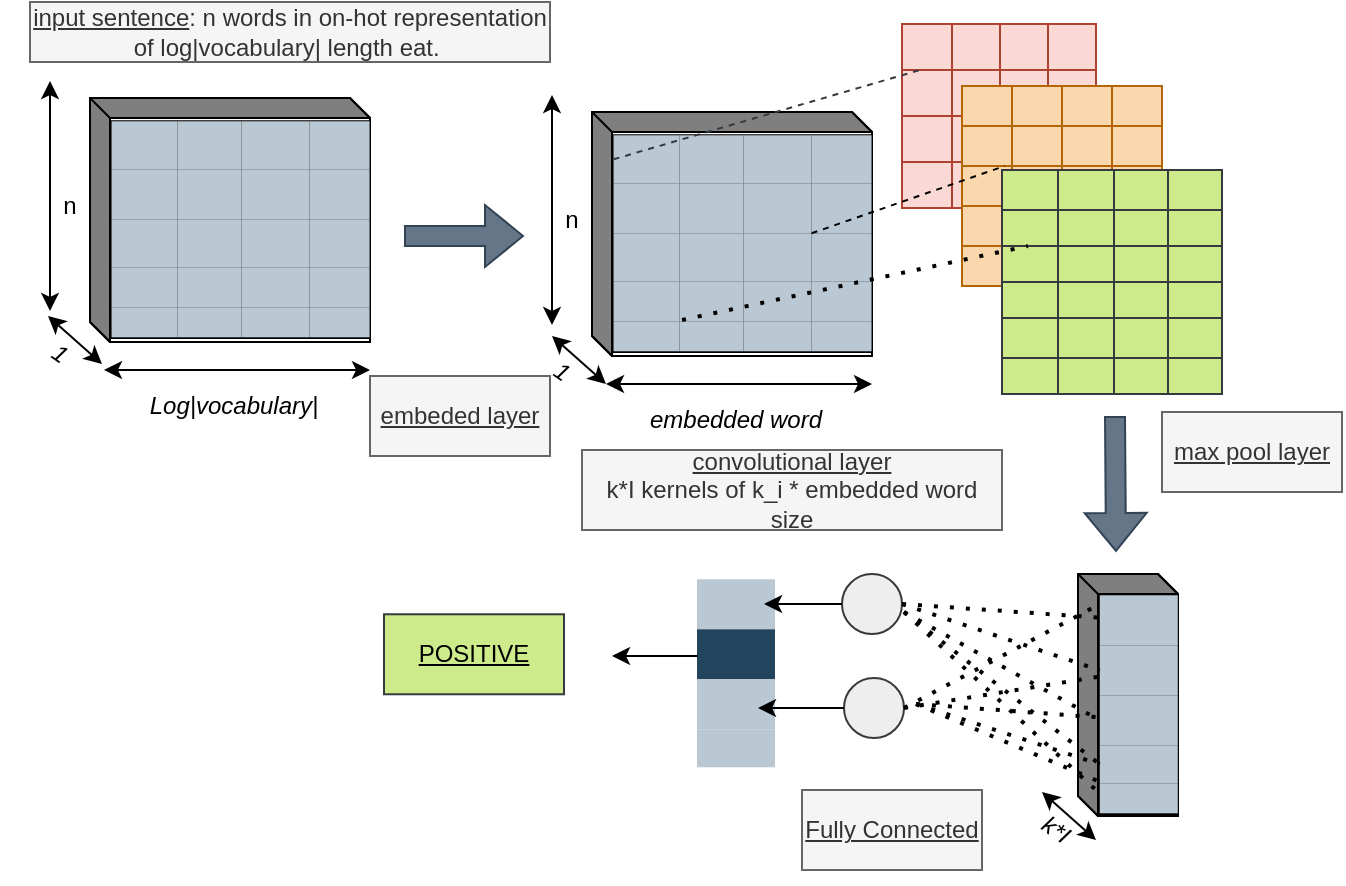 <mxfile version="17.1.2" type="github">
  <diagram id="JedPeZ5FA-PtTT8BIDki" name="Page-1">
    <mxGraphModel dx="1695" dy="424" grid="1" gridSize="10" guides="1" tooltips="1" connect="1" arrows="1" fold="1" page="1" pageScale="1" pageWidth="827" pageHeight="1169" math="0" shadow="0">
      <root>
        <mxCell id="0" />
        <mxCell id="1" parent="0" />
        <mxCell id="byTDUlYWF41H_7iWZY1v-41" value="" style="html=1;dashed=0;whitespace=wrap;shape=mxgraph.dfd.externalEntity" parent="1" vertex="1">
          <mxGeometry x="13" y="73" width="140" height="122" as="geometry" />
        </mxCell>
        <mxCell id="byTDUlYWF41H_7iWZY1v-42" value="Id" style="autosize=1;part=1;resizable=0;strokeColor=inherit;fillColor=inherit;gradientColor=inherit;" parent="byTDUlYWF41H_7iWZY1v-41" vertex="1">
          <mxGeometry width="20" height="20" relative="1" as="geometry">
            <mxPoint x="15" y="15" as="offset" />
          </mxGeometry>
        </mxCell>
        <mxCell id="byTDUlYWF41H_7iWZY1v-1" value="" style="shape=table;html=1;whiteSpace=wrap;startSize=0;container=1;collapsible=0;childLayout=tableLayout;" parent="byTDUlYWF41H_7iWZY1v-41" vertex="1">
          <mxGeometry x="10.78" y="11.64" width="129.22" height="108.36" as="geometry" />
        </mxCell>
        <mxCell id="byTDUlYWF41H_7iWZY1v-2" value="" style="shape=tableRow;horizontal=0;startSize=0;swimlaneHead=0;swimlaneBody=0;top=0;left=0;bottom=0;right=0;collapsible=0;dropTarget=0;fillColor=none;points=[[0,0.5],[1,0.5]];portConstraint=eastwest;" parent="byTDUlYWF41H_7iWZY1v-1" vertex="1">
          <mxGeometry width="129.22" height="24" as="geometry" />
        </mxCell>
        <mxCell id="byTDUlYWF41H_7iWZY1v-14" style="shape=partialRectangle;html=1;whiteSpace=wrap;connectable=0;fillColor=#bac8d3;top=0;left=0;bottom=0;right=0;overflow=hidden;strokeColor=#23445d;" parent="byTDUlYWF41H_7iWZY1v-2" vertex="1">
          <mxGeometry width="33" height="24" as="geometry">
            <mxRectangle width="33" height="24" as="alternateBounds" />
          </mxGeometry>
        </mxCell>
        <mxCell id="byTDUlYWF41H_7iWZY1v-3" value="" style="shape=partialRectangle;html=1;whiteSpace=wrap;connectable=0;fillColor=#bac8d3;top=0;left=0;bottom=0;right=0;overflow=hidden;strokeColor=#23445d;" parent="byTDUlYWF41H_7iWZY1v-2" vertex="1">
          <mxGeometry x="33" width="32" height="24" as="geometry">
            <mxRectangle width="32" height="24" as="alternateBounds" />
          </mxGeometry>
        </mxCell>
        <mxCell id="byTDUlYWF41H_7iWZY1v-4" value="" style="shape=partialRectangle;html=1;whiteSpace=wrap;connectable=0;fillColor=#bac8d3;top=0;left=0;bottom=0;right=0;overflow=hidden;strokeColor=#23445d;" parent="byTDUlYWF41H_7iWZY1v-2" vertex="1">
          <mxGeometry x="65" width="34" height="24" as="geometry">
            <mxRectangle width="34" height="24" as="alternateBounds" />
          </mxGeometry>
        </mxCell>
        <mxCell id="byTDUlYWF41H_7iWZY1v-5" value="" style="shape=partialRectangle;html=1;whiteSpace=wrap;connectable=0;fillColor=#bac8d3;top=0;left=0;bottom=0;right=0;overflow=hidden;strokeColor=#23445d;" parent="byTDUlYWF41H_7iWZY1v-2" vertex="1">
          <mxGeometry x="99" width="30" height="24" as="geometry">
            <mxRectangle width="30" height="24" as="alternateBounds" />
          </mxGeometry>
        </mxCell>
        <mxCell id="byTDUlYWF41H_7iWZY1v-6" value="" style="shape=tableRow;horizontal=0;startSize=0;swimlaneHead=0;swimlaneBody=0;top=0;left=0;bottom=0;right=0;collapsible=0;dropTarget=0;fillColor=none;points=[[0,0.5],[1,0.5]];portConstraint=eastwest;" parent="byTDUlYWF41H_7iWZY1v-1" vertex="1">
          <mxGeometry y="24" width="129.22" height="25" as="geometry" />
        </mxCell>
        <mxCell id="byTDUlYWF41H_7iWZY1v-15" style="shape=partialRectangle;html=1;whiteSpace=wrap;connectable=0;fillColor=#bac8d3;top=0;left=0;bottom=0;right=0;overflow=hidden;strokeColor=#23445d;" parent="byTDUlYWF41H_7iWZY1v-6" vertex="1">
          <mxGeometry width="33" height="25" as="geometry">
            <mxRectangle width="33" height="25" as="alternateBounds" />
          </mxGeometry>
        </mxCell>
        <mxCell id="byTDUlYWF41H_7iWZY1v-7" value="" style="shape=partialRectangle;html=1;whiteSpace=wrap;connectable=0;fillColor=#bac8d3;top=0;left=0;bottom=0;right=0;overflow=hidden;strokeColor=#23445d;" parent="byTDUlYWF41H_7iWZY1v-6" vertex="1">
          <mxGeometry x="33" width="32" height="25" as="geometry">
            <mxRectangle width="32" height="25" as="alternateBounds" />
          </mxGeometry>
        </mxCell>
        <mxCell id="byTDUlYWF41H_7iWZY1v-8" value="" style="shape=partialRectangle;html=1;whiteSpace=wrap;connectable=0;fillColor=#bac8d3;top=0;left=0;bottom=0;right=0;overflow=hidden;strokeColor=#23445d;" parent="byTDUlYWF41H_7iWZY1v-6" vertex="1">
          <mxGeometry x="65" width="34" height="25" as="geometry">
            <mxRectangle width="34" height="25" as="alternateBounds" />
          </mxGeometry>
        </mxCell>
        <mxCell id="byTDUlYWF41H_7iWZY1v-9" value="" style="shape=partialRectangle;html=1;whiteSpace=wrap;connectable=0;fillColor=#bac8d3;top=0;left=0;bottom=0;right=0;overflow=hidden;strokeColor=#23445d;" parent="byTDUlYWF41H_7iWZY1v-6" vertex="1">
          <mxGeometry x="99" width="30" height="25" as="geometry">
            <mxRectangle width="30" height="25" as="alternateBounds" />
          </mxGeometry>
        </mxCell>
        <mxCell id="byTDUlYWF41H_7iWZY1v-10" value="" style="shape=tableRow;horizontal=0;startSize=0;swimlaneHead=0;swimlaneBody=0;top=0;left=0;bottom=0;right=0;collapsible=0;dropTarget=0;fillColor=none;points=[[0,0.5],[1,0.5]];portConstraint=eastwest;" parent="byTDUlYWF41H_7iWZY1v-1" vertex="1">
          <mxGeometry y="49" width="129.22" height="24" as="geometry" />
        </mxCell>
        <mxCell id="byTDUlYWF41H_7iWZY1v-16" style="shape=partialRectangle;html=1;whiteSpace=wrap;connectable=0;fillColor=#bac8d3;top=0;left=0;bottom=0;right=0;overflow=hidden;strokeColor=#23445d;" parent="byTDUlYWF41H_7iWZY1v-10" vertex="1">
          <mxGeometry width="33" height="24" as="geometry">
            <mxRectangle width="33" height="24" as="alternateBounds" />
          </mxGeometry>
        </mxCell>
        <mxCell id="byTDUlYWF41H_7iWZY1v-11" value="" style="shape=partialRectangle;html=1;whiteSpace=wrap;connectable=0;fillColor=#bac8d3;top=0;left=0;bottom=0;right=0;overflow=hidden;strokeColor=#23445d;" parent="byTDUlYWF41H_7iWZY1v-10" vertex="1">
          <mxGeometry x="33" width="32" height="24" as="geometry">
            <mxRectangle width="32" height="24" as="alternateBounds" />
          </mxGeometry>
        </mxCell>
        <mxCell id="byTDUlYWF41H_7iWZY1v-12" value="" style="shape=partialRectangle;html=1;whiteSpace=wrap;connectable=0;fillColor=#bac8d3;top=0;left=0;bottom=0;right=0;overflow=hidden;strokeColor=#23445d;" parent="byTDUlYWF41H_7iWZY1v-10" vertex="1">
          <mxGeometry x="65" width="34" height="24" as="geometry">
            <mxRectangle width="34" height="24" as="alternateBounds" />
          </mxGeometry>
        </mxCell>
        <mxCell id="byTDUlYWF41H_7iWZY1v-13" value="" style="shape=partialRectangle;html=1;whiteSpace=wrap;connectable=0;fillColor=#bac8d3;top=0;left=0;bottom=0;right=0;overflow=hidden;pointerEvents=1;strokeColor=#23445d;" parent="byTDUlYWF41H_7iWZY1v-10" vertex="1">
          <mxGeometry x="99" width="30" height="24" as="geometry">
            <mxRectangle width="30" height="24" as="alternateBounds" />
          </mxGeometry>
        </mxCell>
        <mxCell id="byTDUlYWF41H_7iWZY1v-17" style="shape=tableRow;horizontal=0;startSize=0;swimlaneHead=0;swimlaneBody=0;top=0;left=0;bottom=0;right=0;collapsible=0;dropTarget=0;fillColor=none;points=[[0,0.5],[1,0.5]];portConstraint=eastwest;" parent="byTDUlYWF41H_7iWZY1v-1" vertex="1">
          <mxGeometry y="73" width="129.22" height="20" as="geometry" />
        </mxCell>
        <mxCell id="byTDUlYWF41H_7iWZY1v-18" style="shape=partialRectangle;html=1;whiteSpace=wrap;connectable=0;fillColor=#bac8d3;top=0;left=0;bottom=0;right=0;overflow=hidden;strokeColor=#23445d;" parent="byTDUlYWF41H_7iWZY1v-17" vertex="1">
          <mxGeometry width="33" height="20" as="geometry">
            <mxRectangle width="33" height="20" as="alternateBounds" />
          </mxGeometry>
        </mxCell>
        <mxCell id="byTDUlYWF41H_7iWZY1v-19" style="shape=partialRectangle;html=1;whiteSpace=wrap;connectable=0;fillColor=#bac8d3;top=0;left=0;bottom=0;right=0;overflow=hidden;strokeColor=#23445d;" parent="byTDUlYWF41H_7iWZY1v-17" vertex="1">
          <mxGeometry x="33" width="32" height="20" as="geometry">
            <mxRectangle width="32" height="20" as="alternateBounds" />
          </mxGeometry>
        </mxCell>
        <mxCell id="byTDUlYWF41H_7iWZY1v-20" style="shape=partialRectangle;html=1;whiteSpace=wrap;connectable=0;fillColor=#bac8d3;top=0;left=0;bottom=0;right=0;overflow=hidden;strokeColor=#23445d;" parent="byTDUlYWF41H_7iWZY1v-17" vertex="1">
          <mxGeometry x="65" width="34" height="20" as="geometry">
            <mxRectangle width="34" height="20" as="alternateBounds" />
          </mxGeometry>
        </mxCell>
        <mxCell id="byTDUlYWF41H_7iWZY1v-21" style="shape=partialRectangle;html=1;whiteSpace=wrap;connectable=0;fillColor=#bac8d3;top=0;left=0;bottom=0;right=0;overflow=hidden;pointerEvents=1;strokeColor=#23445d;" parent="byTDUlYWF41H_7iWZY1v-17" vertex="1">
          <mxGeometry x="99" width="30" height="20" as="geometry">
            <mxRectangle width="30" height="20" as="alternateBounds" />
          </mxGeometry>
        </mxCell>
        <mxCell id="byTDUlYWF41H_7iWZY1v-22" style="shape=tableRow;horizontal=0;startSize=0;swimlaneHead=0;swimlaneBody=0;top=0;left=0;bottom=0;right=0;collapsible=0;dropTarget=0;fillColor=none;points=[[0,0.5],[1,0.5]];portConstraint=eastwest;" parent="byTDUlYWF41H_7iWZY1v-1" vertex="1">
          <mxGeometry y="93" width="129.22" height="15" as="geometry" />
        </mxCell>
        <mxCell id="byTDUlYWF41H_7iWZY1v-23" style="shape=partialRectangle;html=1;whiteSpace=wrap;connectable=0;fillColor=#bac8d3;top=0;left=0;bottom=0;right=0;overflow=hidden;strokeColor=#23445d;" parent="byTDUlYWF41H_7iWZY1v-22" vertex="1">
          <mxGeometry width="33" height="15" as="geometry">
            <mxRectangle width="33" height="15" as="alternateBounds" />
          </mxGeometry>
        </mxCell>
        <mxCell id="byTDUlYWF41H_7iWZY1v-24" style="shape=partialRectangle;html=1;whiteSpace=wrap;connectable=0;fillColor=#bac8d3;top=0;left=0;bottom=0;right=0;overflow=hidden;strokeColor=#23445d;" parent="byTDUlYWF41H_7iWZY1v-22" vertex="1">
          <mxGeometry x="33" width="32" height="15" as="geometry">
            <mxRectangle width="32" height="15" as="alternateBounds" />
          </mxGeometry>
        </mxCell>
        <mxCell id="byTDUlYWF41H_7iWZY1v-25" style="shape=partialRectangle;html=1;whiteSpace=wrap;connectable=0;fillColor=#bac8d3;top=0;left=0;bottom=0;right=0;overflow=hidden;strokeColor=#23445d;" parent="byTDUlYWF41H_7iWZY1v-22" vertex="1">
          <mxGeometry x="65" width="34" height="15" as="geometry">
            <mxRectangle width="34" height="15" as="alternateBounds" />
          </mxGeometry>
        </mxCell>
        <mxCell id="byTDUlYWF41H_7iWZY1v-26" style="shape=partialRectangle;html=1;whiteSpace=wrap;connectable=0;fillColor=#bac8d3;top=0;left=0;bottom=0;right=0;overflow=hidden;pointerEvents=1;strokeColor=#23445d;" parent="byTDUlYWF41H_7iWZY1v-22" vertex="1">
          <mxGeometry x="99" width="30" height="15" as="geometry">
            <mxRectangle width="30" height="15" as="alternateBounds" />
          </mxGeometry>
        </mxCell>
        <mxCell id="byTDUlYWF41H_7iWZY1v-44" value="" style="endArrow=classic;startArrow=classic;html=1;rounded=0;" parent="1" edge="1">
          <mxGeometry width="50" height="50" relative="1" as="geometry">
            <mxPoint x="20" y="209" as="sourcePoint" />
            <mxPoint x="153" y="209" as="targetPoint" />
            <Array as="points">
              <mxPoint x="100" y="209" />
            </Array>
          </mxGeometry>
        </mxCell>
        <mxCell id="byTDUlYWF41H_7iWZY1v-45" value="" style="endArrow=classic;startArrow=classic;html=1;rounded=0;" parent="1" edge="1">
          <mxGeometry width="50" height="50" relative="1" as="geometry">
            <mxPoint x="-7" y="64.5" as="sourcePoint" />
            <mxPoint x="-7" y="179.5" as="targetPoint" />
            <Array as="points">
              <mxPoint x="-7" y="134.5" />
            </Array>
          </mxGeometry>
        </mxCell>
        <mxCell id="byTDUlYWF41H_7iWZY1v-46" value="" style="endArrow=classic;startArrow=classic;html=1;rounded=0;" parent="1" edge="1">
          <mxGeometry width="50" height="50" relative="1" as="geometry">
            <mxPoint x="489" y="420" as="sourcePoint" />
            <mxPoint x="516" y="444" as="targetPoint" />
            <Array as="points" />
          </mxGeometry>
        </mxCell>
        <mxCell id="byTDUlYWF41H_7iWZY1v-48" value="" style="shape=flexArrow;endArrow=classic;html=1;rounded=0;fillColor=#647687;strokeColor=#314354;" parent="1" edge="1">
          <mxGeometry width="50" height="50" relative="1" as="geometry">
            <mxPoint x="170" y="142" as="sourcePoint" />
            <mxPoint x="230" y="142" as="targetPoint" />
          </mxGeometry>
        </mxCell>
        <mxCell id="F7ESibBtUNtEBxG4CUOB-1" value="&lt;u&gt;input sentence&lt;/u&gt;: n words in on-hot representation of log|vocabulary| length eat.&amp;nbsp;" style="text;html=1;strokeColor=#666666;fillColor=#f5f5f5;align=center;verticalAlign=middle;whiteSpace=wrap;rounded=0;fontColor=#333333;" vertex="1" parent="1">
          <mxGeometry x="-17" y="25" width="260" height="30" as="geometry" />
        </mxCell>
        <mxCell id="F7ESibBtUNtEBxG4CUOB-3" value="&lt;i&gt;Log|vocabulary|&lt;/i&gt;" style="text;html=1;align=center;verticalAlign=middle;whiteSpace=wrap;rounded=0;" vertex="1" parent="1">
          <mxGeometry x="40" y="212" width="90" height="30" as="geometry" />
        </mxCell>
        <mxCell id="F7ESibBtUNtEBxG4CUOB-6" value="&lt;i&gt;1&lt;/i&gt;" style="text;html=1;strokeColor=none;fillColor=none;align=center;verticalAlign=middle;whiteSpace=wrap;rounded=0;rotation=35;" vertex="1" parent="1">
          <mxGeometry x="-27" y="186" width="50" height="30" as="geometry" />
        </mxCell>
        <mxCell id="F7ESibBtUNtEBxG4CUOB-8" value="n" style="text;html=1;strokeColor=none;fillColor=none;align=center;verticalAlign=middle;whiteSpace=wrap;rounded=0;" vertex="1" parent="1">
          <mxGeometry x="-27" y="112" width="60" height="30" as="geometry" />
        </mxCell>
        <mxCell id="F7ESibBtUNtEBxG4CUOB-41" value="&lt;u&gt;embeded layer&lt;/u&gt;" style="text;html=1;strokeColor=#666666;fillColor=#f5f5f5;align=center;verticalAlign=middle;whiteSpace=wrap;rounded=0;fontColor=#333333;" vertex="1" parent="1">
          <mxGeometry x="153" y="212" width="90" height="40" as="geometry" />
        </mxCell>
        <mxCell id="F7ESibBtUNtEBxG4CUOB-45" value="" style="shape=table;startSize=0;container=1;collapsible=0;childLayout=tableLayout;strokeColor=#ae4132;fillColor=#fad9d5;" vertex="1" parent="1">
          <mxGeometry x="419" y="36" width="97" height="92" as="geometry" />
        </mxCell>
        <mxCell id="F7ESibBtUNtEBxG4CUOB-46" value="" style="shape=tableRow;horizontal=0;startSize=0;swimlaneHead=0;swimlaneBody=0;top=0;left=0;bottom=0;right=0;collapsible=0;dropTarget=0;fillColor=none;points=[[0,0.5],[1,0.5]];portConstraint=eastwest;strokeColor=default;" vertex="1" parent="F7ESibBtUNtEBxG4CUOB-45">
          <mxGeometry width="97" height="23" as="geometry" />
        </mxCell>
        <mxCell id="F7ESibBtUNtEBxG4CUOB-47" value="" style="shape=partialRectangle;html=1;whiteSpace=wrap;connectable=0;overflow=hidden;fillColor=none;top=0;left=0;bottom=0;right=0;pointerEvents=1;strokeColor=default;" vertex="1" parent="F7ESibBtUNtEBxG4CUOB-46">
          <mxGeometry width="25" height="23" as="geometry">
            <mxRectangle width="25" height="23" as="alternateBounds" />
          </mxGeometry>
        </mxCell>
        <mxCell id="F7ESibBtUNtEBxG4CUOB-78" style="shape=partialRectangle;html=1;whiteSpace=wrap;connectable=0;overflow=hidden;fillColor=none;top=0;left=0;bottom=0;right=0;pointerEvents=1;strokeColor=default;" vertex="1" parent="F7ESibBtUNtEBxG4CUOB-46">
          <mxGeometry x="25" width="24" height="23" as="geometry">
            <mxRectangle width="24" height="23" as="alternateBounds" />
          </mxGeometry>
        </mxCell>
        <mxCell id="F7ESibBtUNtEBxG4CUOB-82" style="shape=partialRectangle;html=1;whiteSpace=wrap;connectable=0;overflow=hidden;fillColor=none;top=0;left=0;bottom=0;right=0;pointerEvents=1;strokeColor=default;" vertex="1" parent="F7ESibBtUNtEBxG4CUOB-46">
          <mxGeometry x="49" width="24" height="23" as="geometry">
            <mxRectangle width="24" height="23" as="alternateBounds" />
          </mxGeometry>
        </mxCell>
        <mxCell id="F7ESibBtUNtEBxG4CUOB-86" style="shape=partialRectangle;html=1;whiteSpace=wrap;connectable=0;overflow=hidden;fillColor=none;top=0;left=0;bottom=0;right=0;pointerEvents=1;strokeColor=default;" vertex="1" parent="F7ESibBtUNtEBxG4CUOB-46">
          <mxGeometry x="73" width="24" height="23" as="geometry">
            <mxRectangle width="24" height="23" as="alternateBounds" />
          </mxGeometry>
        </mxCell>
        <mxCell id="F7ESibBtUNtEBxG4CUOB-48" value="" style="shape=tableRow;horizontal=0;startSize=0;swimlaneHead=0;swimlaneBody=0;top=0;left=0;bottom=0;right=0;collapsible=0;dropTarget=0;fillColor=none;points=[[0,0.5],[1,0.5]];portConstraint=eastwest;strokeColor=default;" vertex="1" parent="F7ESibBtUNtEBxG4CUOB-45">
          <mxGeometry y="23" width="97" height="23" as="geometry" />
        </mxCell>
        <mxCell id="F7ESibBtUNtEBxG4CUOB-49" value="" style="shape=partialRectangle;html=1;whiteSpace=wrap;connectable=0;overflow=hidden;fillColor=none;top=0;left=0;bottom=0;right=0;pointerEvents=1;strokeColor=default;" vertex="1" parent="F7ESibBtUNtEBxG4CUOB-48">
          <mxGeometry width="25" height="23" as="geometry">
            <mxRectangle width="25" height="23" as="alternateBounds" />
          </mxGeometry>
        </mxCell>
        <mxCell id="F7ESibBtUNtEBxG4CUOB-79" style="shape=partialRectangle;html=1;whiteSpace=wrap;connectable=0;overflow=hidden;fillColor=none;top=0;left=0;bottom=0;right=0;pointerEvents=1;strokeColor=default;" vertex="1" parent="F7ESibBtUNtEBxG4CUOB-48">
          <mxGeometry x="25" width="24" height="23" as="geometry">
            <mxRectangle width="24" height="23" as="alternateBounds" />
          </mxGeometry>
        </mxCell>
        <mxCell id="F7ESibBtUNtEBxG4CUOB-83" style="shape=partialRectangle;html=1;whiteSpace=wrap;connectable=0;overflow=hidden;fillColor=none;top=0;left=0;bottom=0;right=0;pointerEvents=1;strokeColor=default;" vertex="1" parent="F7ESibBtUNtEBxG4CUOB-48">
          <mxGeometry x="49" width="24" height="23" as="geometry">
            <mxRectangle width="24" height="23" as="alternateBounds" />
          </mxGeometry>
        </mxCell>
        <mxCell id="F7ESibBtUNtEBxG4CUOB-87" style="shape=partialRectangle;html=1;whiteSpace=wrap;connectable=0;overflow=hidden;fillColor=none;top=0;left=0;bottom=0;right=0;pointerEvents=1;strokeColor=default;" vertex="1" parent="F7ESibBtUNtEBxG4CUOB-48">
          <mxGeometry x="73" width="24" height="23" as="geometry">
            <mxRectangle width="24" height="23" as="alternateBounds" />
          </mxGeometry>
        </mxCell>
        <mxCell id="F7ESibBtUNtEBxG4CUOB-50" value="" style="shape=tableRow;horizontal=0;startSize=0;swimlaneHead=0;swimlaneBody=0;top=0;left=0;bottom=0;right=0;collapsible=0;dropTarget=0;fillColor=none;points=[[0,0.5],[1,0.5]];portConstraint=eastwest;strokeColor=default;" vertex="1" parent="F7ESibBtUNtEBxG4CUOB-45">
          <mxGeometry y="46" width="97" height="23" as="geometry" />
        </mxCell>
        <mxCell id="F7ESibBtUNtEBxG4CUOB-51" value="" style="shape=partialRectangle;html=1;whiteSpace=wrap;connectable=0;overflow=hidden;fillColor=none;top=0;left=0;bottom=0;right=0;pointerEvents=1;strokeColor=default;" vertex="1" parent="F7ESibBtUNtEBxG4CUOB-50">
          <mxGeometry width="25" height="23" as="geometry">
            <mxRectangle width="25" height="23" as="alternateBounds" />
          </mxGeometry>
        </mxCell>
        <mxCell id="F7ESibBtUNtEBxG4CUOB-80" style="shape=partialRectangle;html=1;whiteSpace=wrap;connectable=0;overflow=hidden;fillColor=none;top=0;left=0;bottom=0;right=0;pointerEvents=1;strokeColor=default;" vertex="1" parent="F7ESibBtUNtEBxG4CUOB-50">
          <mxGeometry x="25" width="24" height="23" as="geometry">
            <mxRectangle width="24" height="23" as="alternateBounds" />
          </mxGeometry>
        </mxCell>
        <mxCell id="F7ESibBtUNtEBxG4CUOB-84" style="shape=partialRectangle;html=1;whiteSpace=wrap;connectable=0;overflow=hidden;fillColor=none;top=0;left=0;bottom=0;right=0;pointerEvents=1;strokeColor=default;" vertex="1" parent="F7ESibBtUNtEBxG4CUOB-50">
          <mxGeometry x="49" width="24" height="23" as="geometry">
            <mxRectangle width="24" height="23" as="alternateBounds" />
          </mxGeometry>
        </mxCell>
        <mxCell id="F7ESibBtUNtEBxG4CUOB-88" style="shape=partialRectangle;html=1;whiteSpace=wrap;connectable=0;overflow=hidden;fillColor=none;top=0;left=0;bottom=0;right=0;pointerEvents=1;strokeColor=default;" vertex="1" parent="F7ESibBtUNtEBxG4CUOB-50">
          <mxGeometry x="73" width="24" height="23" as="geometry">
            <mxRectangle width="24" height="23" as="alternateBounds" />
          </mxGeometry>
        </mxCell>
        <mxCell id="F7ESibBtUNtEBxG4CUOB-52" value="" style="shape=tableRow;horizontal=0;startSize=0;swimlaneHead=0;swimlaneBody=0;top=0;left=0;bottom=0;right=0;collapsible=0;dropTarget=0;fillColor=none;points=[[0,0.5],[1,0.5]];portConstraint=eastwest;strokeColor=default;" vertex="1" parent="F7ESibBtUNtEBxG4CUOB-45">
          <mxGeometry y="69" width="97" height="23" as="geometry" />
        </mxCell>
        <mxCell id="F7ESibBtUNtEBxG4CUOB-53" value="" style="shape=partialRectangle;html=1;whiteSpace=wrap;connectable=0;overflow=hidden;fillColor=none;top=0;left=0;bottom=0;right=0;pointerEvents=1;strokeColor=default;" vertex="1" parent="F7ESibBtUNtEBxG4CUOB-52">
          <mxGeometry width="25" height="23" as="geometry">
            <mxRectangle width="25" height="23" as="alternateBounds" />
          </mxGeometry>
        </mxCell>
        <mxCell id="F7ESibBtUNtEBxG4CUOB-81" style="shape=partialRectangle;html=1;whiteSpace=wrap;connectable=0;overflow=hidden;fillColor=none;top=0;left=0;bottom=0;right=0;pointerEvents=1;strokeColor=default;" vertex="1" parent="F7ESibBtUNtEBxG4CUOB-52">
          <mxGeometry x="25" width="24" height="23" as="geometry">
            <mxRectangle width="24" height="23" as="alternateBounds" />
          </mxGeometry>
        </mxCell>
        <mxCell id="F7ESibBtUNtEBxG4CUOB-85" style="shape=partialRectangle;html=1;whiteSpace=wrap;connectable=0;overflow=hidden;fillColor=none;top=0;left=0;bottom=0;right=0;pointerEvents=1;strokeColor=default;" vertex="1" parent="F7ESibBtUNtEBxG4CUOB-52">
          <mxGeometry x="49" width="24" height="23" as="geometry">
            <mxRectangle width="24" height="23" as="alternateBounds" />
          </mxGeometry>
        </mxCell>
        <mxCell id="F7ESibBtUNtEBxG4CUOB-89" style="shape=partialRectangle;html=1;whiteSpace=wrap;connectable=0;overflow=hidden;fillColor=none;top=0;left=0;bottom=0;right=0;pointerEvents=1;strokeColor=default;" vertex="1" parent="F7ESibBtUNtEBxG4CUOB-52">
          <mxGeometry x="73" width="24" height="23" as="geometry">
            <mxRectangle width="24" height="23" as="alternateBounds" />
          </mxGeometry>
        </mxCell>
        <mxCell id="F7ESibBtUNtEBxG4CUOB-54" value="" style="shape=table;startSize=0;container=1;collapsible=0;childLayout=tableLayout;strokeColor=#b46504;fillColor=#fad7ac;" vertex="1" parent="1">
          <mxGeometry x="449" y="67" width="100" height="100" as="geometry" />
        </mxCell>
        <mxCell id="F7ESibBtUNtEBxG4CUOB-55" value="" style="shape=tableRow;horizontal=0;startSize=0;swimlaneHead=0;swimlaneBody=0;top=0;left=0;bottom=0;right=0;collapsible=0;dropTarget=0;fillColor=none;points=[[0,0.5],[1,0.5]];portConstraint=eastwest;strokeColor=default;" vertex="1" parent="F7ESibBtUNtEBxG4CUOB-54">
          <mxGeometry width="100" height="20" as="geometry" />
        </mxCell>
        <mxCell id="F7ESibBtUNtEBxG4CUOB-56" value="" style="shape=partialRectangle;html=1;whiteSpace=wrap;connectable=0;overflow=hidden;fillColor=none;top=0;left=0;bottom=0;right=0;pointerEvents=1;strokeColor=default;" vertex="1" parent="F7ESibBtUNtEBxG4CUOB-55">
          <mxGeometry width="25" height="20" as="geometry">
            <mxRectangle width="25" height="20" as="alternateBounds" />
          </mxGeometry>
        </mxCell>
        <mxCell id="F7ESibBtUNtEBxG4CUOB-90" style="shape=partialRectangle;html=1;whiteSpace=wrap;connectable=0;overflow=hidden;fillColor=none;top=0;left=0;bottom=0;right=0;pointerEvents=1;strokeColor=default;" vertex="1" parent="F7ESibBtUNtEBxG4CUOB-55">
          <mxGeometry x="25" width="25" height="20" as="geometry">
            <mxRectangle width="25" height="20" as="alternateBounds" />
          </mxGeometry>
        </mxCell>
        <mxCell id="F7ESibBtUNtEBxG4CUOB-95" style="shape=partialRectangle;html=1;whiteSpace=wrap;connectable=0;overflow=hidden;fillColor=none;top=0;left=0;bottom=0;right=0;pointerEvents=1;strokeColor=default;" vertex="1" parent="F7ESibBtUNtEBxG4CUOB-55">
          <mxGeometry x="50" width="25" height="20" as="geometry">
            <mxRectangle width="25" height="20" as="alternateBounds" />
          </mxGeometry>
        </mxCell>
        <mxCell id="F7ESibBtUNtEBxG4CUOB-100" style="shape=partialRectangle;html=1;whiteSpace=wrap;connectable=0;overflow=hidden;fillColor=none;top=0;left=0;bottom=0;right=0;pointerEvents=1;strokeColor=default;" vertex="1" parent="F7ESibBtUNtEBxG4CUOB-55">
          <mxGeometry x="75" width="25" height="20" as="geometry">
            <mxRectangle width="25" height="20" as="alternateBounds" />
          </mxGeometry>
        </mxCell>
        <mxCell id="F7ESibBtUNtEBxG4CUOB-57" value="" style="shape=tableRow;horizontal=0;startSize=0;swimlaneHead=0;swimlaneBody=0;top=0;left=0;bottom=0;right=0;collapsible=0;dropTarget=0;fillColor=none;points=[[0,0.5],[1,0.5]];portConstraint=eastwest;strokeColor=default;" vertex="1" parent="F7ESibBtUNtEBxG4CUOB-54">
          <mxGeometry y="20" width="100" height="20" as="geometry" />
        </mxCell>
        <mxCell id="F7ESibBtUNtEBxG4CUOB-58" value="" style="shape=partialRectangle;html=1;whiteSpace=wrap;connectable=0;overflow=hidden;fillColor=none;top=0;left=0;bottom=0;right=0;pointerEvents=1;strokeColor=default;" vertex="1" parent="F7ESibBtUNtEBxG4CUOB-57">
          <mxGeometry width="25" height="20" as="geometry">
            <mxRectangle width="25" height="20" as="alternateBounds" />
          </mxGeometry>
        </mxCell>
        <mxCell id="F7ESibBtUNtEBxG4CUOB-91" style="shape=partialRectangle;html=1;whiteSpace=wrap;connectable=0;overflow=hidden;fillColor=none;top=0;left=0;bottom=0;right=0;pointerEvents=1;strokeColor=default;" vertex="1" parent="F7ESibBtUNtEBxG4CUOB-57">
          <mxGeometry x="25" width="25" height="20" as="geometry">
            <mxRectangle width="25" height="20" as="alternateBounds" />
          </mxGeometry>
        </mxCell>
        <mxCell id="F7ESibBtUNtEBxG4CUOB-96" style="shape=partialRectangle;html=1;whiteSpace=wrap;connectable=0;overflow=hidden;fillColor=none;top=0;left=0;bottom=0;right=0;pointerEvents=1;strokeColor=default;" vertex="1" parent="F7ESibBtUNtEBxG4CUOB-57">
          <mxGeometry x="50" width="25" height="20" as="geometry">
            <mxRectangle width="25" height="20" as="alternateBounds" />
          </mxGeometry>
        </mxCell>
        <mxCell id="F7ESibBtUNtEBxG4CUOB-101" style="shape=partialRectangle;html=1;whiteSpace=wrap;connectable=0;overflow=hidden;fillColor=none;top=0;left=0;bottom=0;right=0;pointerEvents=1;strokeColor=default;" vertex="1" parent="F7ESibBtUNtEBxG4CUOB-57">
          <mxGeometry x="75" width="25" height="20" as="geometry">
            <mxRectangle width="25" height="20" as="alternateBounds" />
          </mxGeometry>
        </mxCell>
        <mxCell id="F7ESibBtUNtEBxG4CUOB-59" value="" style="shape=tableRow;horizontal=0;startSize=0;swimlaneHead=0;swimlaneBody=0;top=0;left=0;bottom=0;right=0;collapsible=0;dropTarget=0;fillColor=none;points=[[0,0.5],[1,0.5]];portConstraint=eastwest;strokeColor=default;" vertex="1" parent="F7ESibBtUNtEBxG4CUOB-54">
          <mxGeometry y="40" width="100" height="20" as="geometry" />
        </mxCell>
        <mxCell id="F7ESibBtUNtEBxG4CUOB-60" value="" style="shape=partialRectangle;html=1;whiteSpace=wrap;connectable=0;overflow=hidden;fillColor=none;top=0;left=0;bottom=0;right=0;pointerEvents=1;strokeColor=default;" vertex="1" parent="F7ESibBtUNtEBxG4CUOB-59">
          <mxGeometry width="25" height="20" as="geometry">
            <mxRectangle width="25" height="20" as="alternateBounds" />
          </mxGeometry>
        </mxCell>
        <mxCell id="F7ESibBtUNtEBxG4CUOB-92" style="shape=partialRectangle;html=1;whiteSpace=wrap;connectable=0;overflow=hidden;fillColor=none;top=0;left=0;bottom=0;right=0;pointerEvents=1;strokeColor=default;" vertex="1" parent="F7ESibBtUNtEBxG4CUOB-59">
          <mxGeometry x="25" width="25" height="20" as="geometry">
            <mxRectangle width="25" height="20" as="alternateBounds" />
          </mxGeometry>
        </mxCell>
        <mxCell id="F7ESibBtUNtEBxG4CUOB-97" style="shape=partialRectangle;html=1;whiteSpace=wrap;connectable=0;overflow=hidden;fillColor=none;top=0;left=0;bottom=0;right=0;pointerEvents=1;strokeColor=default;" vertex="1" parent="F7ESibBtUNtEBxG4CUOB-59">
          <mxGeometry x="50" width="25" height="20" as="geometry">
            <mxRectangle width="25" height="20" as="alternateBounds" />
          </mxGeometry>
        </mxCell>
        <mxCell id="F7ESibBtUNtEBxG4CUOB-102" style="shape=partialRectangle;html=1;whiteSpace=wrap;connectable=0;overflow=hidden;fillColor=none;top=0;left=0;bottom=0;right=0;pointerEvents=1;strokeColor=default;" vertex="1" parent="F7ESibBtUNtEBxG4CUOB-59">
          <mxGeometry x="75" width="25" height="20" as="geometry">
            <mxRectangle width="25" height="20" as="alternateBounds" />
          </mxGeometry>
        </mxCell>
        <mxCell id="F7ESibBtUNtEBxG4CUOB-61" value="" style="shape=tableRow;horizontal=0;startSize=0;swimlaneHead=0;swimlaneBody=0;top=0;left=0;bottom=0;right=0;collapsible=0;dropTarget=0;fillColor=none;points=[[0,0.5],[1,0.5]];portConstraint=eastwest;strokeColor=default;" vertex="1" parent="F7ESibBtUNtEBxG4CUOB-54">
          <mxGeometry y="60" width="100" height="20" as="geometry" />
        </mxCell>
        <mxCell id="F7ESibBtUNtEBxG4CUOB-62" value="" style="shape=partialRectangle;html=1;whiteSpace=wrap;connectable=0;overflow=hidden;fillColor=none;top=0;left=0;bottom=0;right=0;pointerEvents=1;strokeColor=default;" vertex="1" parent="F7ESibBtUNtEBxG4CUOB-61">
          <mxGeometry width="25" height="20" as="geometry">
            <mxRectangle width="25" height="20" as="alternateBounds" />
          </mxGeometry>
        </mxCell>
        <mxCell id="F7ESibBtUNtEBxG4CUOB-93" style="shape=partialRectangle;html=1;whiteSpace=wrap;connectable=0;overflow=hidden;fillColor=none;top=0;left=0;bottom=0;right=0;pointerEvents=1;strokeColor=default;" vertex="1" parent="F7ESibBtUNtEBxG4CUOB-61">
          <mxGeometry x="25" width="25" height="20" as="geometry">
            <mxRectangle width="25" height="20" as="alternateBounds" />
          </mxGeometry>
        </mxCell>
        <mxCell id="F7ESibBtUNtEBxG4CUOB-98" style="shape=partialRectangle;html=1;whiteSpace=wrap;connectable=0;overflow=hidden;fillColor=none;top=0;left=0;bottom=0;right=0;pointerEvents=1;strokeColor=default;" vertex="1" parent="F7ESibBtUNtEBxG4CUOB-61">
          <mxGeometry x="50" width="25" height="20" as="geometry">
            <mxRectangle width="25" height="20" as="alternateBounds" />
          </mxGeometry>
        </mxCell>
        <mxCell id="F7ESibBtUNtEBxG4CUOB-103" style="shape=partialRectangle;html=1;whiteSpace=wrap;connectable=0;overflow=hidden;fillColor=none;top=0;left=0;bottom=0;right=0;pointerEvents=1;strokeColor=default;" vertex="1" parent="F7ESibBtUNtEBxG4CUOB-61">
          <mxGeometry x="75" width="25" height="20" as="geometry">
            <mxRectangle width="25" height="20" as="alternateBounds" />
          </mxGeometry>
        </mxCell>
        <mxCell id="F7ESibBtUNtEBxG4CUOB-72" style="shape=tableRow;horizontal=0;startSize=0;swimlaneHead=0;swimlaneBody=0;top=0;left=0;bottom=0;right=0;collapsible=0;dropTarget=0;fillColor=none;points=[[0,0.5],[1,0.5]];portConstraint=eastwest;strokeColor=default;" vertex="1" parent="F7ESibBtUNtEBxG4CUOB-54">
          <mxGeometry y="80" width="100" height="20" as="geometry" />
        </mxCell>
        <mxCell id="F7ESibBtUNtEBxG4CUOB-73" style="shape=partialRectangle;html=1;whiteSpace=wrap;connectable=0;overflow=hidden;fillColor=none;top=0;left=0;bottom=0;right=0;pointerEvents=1;strokeColor=default;" vertex="1" parent="F7ESibBtUNtEBxG4CUOB-72">
          <mxGeometry width="25" height="20" as="geometry">
            <mxRectangle width="25" height="20" as="alternateBounds" />
          </mxGeometry>
        </mxCell>
        <mxCell id="F7ESibBtUNtEBxG4CUOB-94" style="shape=partialRectangle;html=1;whiteSpace=wrap;connectable=0;overflow=hidden;fillColor=none;top=0;left=0;bottom=0;right=0;pointerEvents=1;strokeColor=default;" vertex="1" parent="F7ESibBtUNtEBxG4CUOB-72">
          <mxGeometry x="25" width="25" height="20" as="geometry">
            <mxRectangle width="25" height="20" as="alternateBounds" />
          </mxGeometry>
        </mxCell>
        <mxCell id="F7ESibBtUNtEBxG4CUOB-99" style="shape=partialRectangle;html=1;whiteSpace=wrap;connectable=0;overflow=hidden;fillColor=none;top=0;left=0;bottom=0;right=0;pointerEvents=1;strokeColor=default;" vertex="1" parent="F7ESibBtUNtEBxG4CUOB-72">
          <mxGeometry x="50" width="25" height="20" as="geometry">
            <mxRectangle width="25" height="20" as="alternateBounds" />
          </mxGeometry>
        </mxCell>
        <mxCell id="F7ESibBtUNtEBxG4CUOB-104" style="shape=partialRectangle;html=1;whiteSpace=wrap;connectable=0;overflow=hidden;fillColor=none;top=0;left=0;bottom=0;right=0;pointerEvents=1;strokeColor=default;" vertex="1" parent="F7ESibBtUNtEBxG4CUOB-72">
          <mxGeometry x="75" width="25" height="20" as="geometry">
            <mxRectangle width="25" height="20" as="alternateBounds" />
          </mxGeometry>
        </mxCell>
        <mxCell id="F7ESibBtUNtEBxG4CUOB-63" value="" style="shape=table;startSize=0;container=1;collapsible=0;childLayout=tableLayout;strokeColor=#36393d;fillColor=#cdeb8b;" vertex="1" parent="1">
          <mxGeometry x="469" y="109" width="110" height="112" as="geometry" />
        </mxCell>
        <mxCell id="F7ESibBtUNtEBxG4CUOB-64" value="" style="shape=tableRow;horizontal=0;startSize=0;swimlaneHead=0;swimlaneBody=0;top=0;left=0;bottom=0;right=0;collapsible=0;dropTarget=0;fillColor=none;points=[[0,0.5],[1,0.5]];portConstraint=eastwest;strokeColor=default;" vertex="1" parent="F7ESibBtUNtEBxG4CUOB-63">
          <mxGeometry width="110" height="20" as="geometry" />
        </mxCell>
        <mxCell id="F7ESibBtUNtEBxG4CUOB-65" value="" style="shape=partialRectangle;html=1;whiteSpace=wrap;connectable=0;overflow=hidden;fillColor=none;top=0;left=0;bottom=0;right=0;pointerEvents=1;strokeColor=default;" vertex="1" parent="F7ESibBtUNtEBxG4CUOB-64">
          <mxGeometry width="28" height="20" as="geometry">
            <mxRectangle width="28" height="20" as="alternateBounds" />
          </mxGeometry>
        </mxCell>
        <mxCell id="F7ESibBtUNtEBxG4CUOB-105" style="shape=partialRectangle;html=1;whiteSpace=wrap;connectable=0;overflow=hidden;fillColor=none;top=0;left=0;bottom=0;right=0;pointerEvents=1;strokeColor=default;" vertex="1" parent="F7ESibBtUNtEBxG4CUOB-64">
          <mxGeometry x="28" width="28" height="20" as="geometry">
            <mxRectangle width="28" height="20" as="alternateBounds" />
          </mxGeometry>
        </mxCell>
        <mxCell id="F7ESibBtUNtEBxG4CUOB-111" style="shape=partialRectangle;html=1;whiteSpace=wrap;connectable=0;overflow=hidden;fillColor=none;top=0;left=0;bottom=0;right=0;pointerEvents=1;strokeColor=default;" vertex="1" parent="F7ESibBtUNtEBxG4CUOB-64">
          <mxGeometry x="56" width="27" height="20" as="geometry">
            <mxRectangle width="27" height="20" as="alternateBounds" />
          </mxGeometry>
        </mxCell>
        <mxCell id="F7ESibBtUNtEBxG4CUOB-117" style="shape=partialRectangle;html=1;whiteSpace=wrap;connectable=0;overflow=hidden;fillColor=none;top=0;left=0;bottom=0;right=0;pointerEvents=1;strokeColor=default;" vertex="1" parent="F7ESibBtUNtEBxG4CUOB-64">
          <mxGeometry x="83" width="27" height="20" as="geometry">
            <mxRectangle width="27" height="20" as="alternateBounds" />
          </mxGeometry>
        </mxCell>
        <mxCell id="F7ESibBtUNtEBxG4CUOB-66" value="" style="shape=tableRow;horizontal=0;startSize=0;swimlaneHead=0;swimlaneBody=0;top=0;left=0;bottom=0;right=0;collapsible=0;dropTarget=0;fillColor=none;points=[[0,0.5],[1,0.5]];portConstraint=eastwest;strokeColor=default;" vertex="1" parent="F7ESibBtUNtEBxG4CUOB-63">
          <mxGeometry y="20" width="110" height="18" as="geometry" />
        </mxCell>
        <mxCell id="F7ESibBtUNtEBxG4CUOB-67" value="" style="shape=partialRectangle;html=1;whiteSpace=wrap;connectable=0;overflow=hidden;fillColor=none;top=0;left=0;bottom=0;right=0;pointerEvents=1;strokeColor=default;" vertex="1" parent="F7ESibBtUNtEBxG4CUOB-66">
          <mxGeometry width="28" height="18" as="geometry">
            <mxRectangle width="28" height="18" as="alternateBounds" />
          </mxGeometry>
        </mxCell>
        <mxCell id="F7ESibBtUNtEBxG4CUOB-106" style="shape=partialRectangle;html=1;whiteSpace=wrap;connectable=0;overflow=hidden;fillColor=none;top=0;left=0;bottom=0;right=0;pointerEvents=1;strokeColor=default;" vertex="1" parent="F7ESibBtUNtEBxG4CUOB-66">
          <mxGeometry x="28" width="28" height="18" as="geometry">
            <mxRectangle width="28" height="18" as="alternateBounds" />
          </mxGeometry>
        </mxCell>
        <mxCell id="F7ESibBtUNtEBxG4CUOB-112" style="shape=partialRectangle;html=1;whiteSpace=wrap;connectable=0;overflow=hidden;fillColor=none;top=0;left=0;bottom=0;right=0;pointerEvents=1;strokeColor=default;" vertex="1" parent="F7ESibBtUNtEBxG4CUOB-66">
          <mxGeometry x="56" width="27" height="18" as="geometry">
            <mxRectangle width="27" height="18" as="alternateBounds" />
          </mxGeometry>
        </mxCell>
        <mxCell id="F7ESibBtUNtEBxG4CUOB-118" style="shape=partialRectangle;html=1;whiteSpace=wrap;connectable=0;overflow=hidden;fillColor=none;top=0;left=0;bottom=0;right=0;pointerEvents=1;strokeColor=default;" vertex="1" parent="F7ESibBtUNtEBxG4CUOB-66">
          <mxGeometry x="83" width="27" height="18" as="geometry">
            <mxRectangle width="27" height="18" as="alternateBounds" />
          </mxGeometry>
        </mxCell>
        <mxCell id="F7ESibBtUNtEBxG4CUOB-68" value="" style="shape=tableRow;horizontal=0;startSize=0;swimlaneHead=0;swimlaneBody=0;top=0;left=0;bottom=0;right=0;collapsible=0;dropTarget=0;fillColor=none;points=[[0,0.5],[1,0.5]];portConstraint=eastwest;strokeColor=default;" vertex="1" parent="F7ESibBtUNtEBxG4CUOB-63">
          <mxGeometry y="38" width="110" height="18" as="geometry" />
        </mxCell>
        <mxCell id="F7ESibBtUNtEBxG4CUOB-69" value="" style="shape=partialRectangle;html=1;whiteSpace=wrap;connectable=0;overflow=hidden;fillColor=none;top=0;left=0;bottom=0;right=0;pointerEvents=1;strokeColor=default;" vertex="1" parent="F7ESibBtUNtEBxG4CUOB-68">
          <mxGeometry width="28" height="18" as="geometry">
            <mxRectangle width="28" height="18" as="alternateBounds" />
          </mxGeometry>
        </mxCell>
        <mxCell id="F7ESibBtUNtEBxG4CUOB-107" style="shape=partialRectangle;html=1;whiteSpace=wrap;connectable=0;overflow=hidden;fillColor=none;top=0;left=0;bottom=0;right=0;pointerEvents=1;strokeColor=default;" vertex="1" parent="F7ESibBtUNtEBxG4CUOB-68">
          <mxGeometry x="28" width="28" height="18" as="geometry">
            <mxRectangle width="28" height="18" as="alternateBounds" />
          </mxGeometry>
        </mxCell>
        <mxCell id="F7ESibBtUNtEBxG4CUOB-113" style="shape=partialRectangle;html=1;whiteSpace=wrap;connectable=0;overflow=hidden;fillColor=none;top=0;left=0;bottom=0;right=0;pointerEvents=1;strokeColor=default;" vertex="1" parent="F7ESibBtUNtEBxG4CUOB-68">
          <mxGeometry x="56" width="27" height="18" as="geometry">
            <mxRectangle width="27" height="18" as="alternateBounds" />
          </mxGeometry>
        </mxCell>
        <mxCell id="F7ESibBtUNtEBxG4CUOB-119" style="shape=partialRectangle;html=1;whiteSpace=wrap;connectable=0;overflow=hidden;fillColor=none;top=0;left=0;bottom=0;right=0;pointerEvents=1;strokeColor=default;" vertex="1" parent="F7ESibBtUNtEBxG4CUOB-68">
          <mxGeometry x="83" width="27" height="18" as="geometry">
            <mxRectangle width="27" height="18" as="alternateBounds" />
          </mxGeometry>
        </mxCell>
        <mxCell id="F7ESibBtUNtEBxG4CUOB-70" value="" style="shape=tableRow;horizontal=0;startSize=0;swimlaneHead=0;swimlaneBody=0;top=0;left=0;bottom=0;right=0;collapsible=0;dropTarget=0;fillColor=none;points=[[0,0.5],[1,0.5]];portConstraint=eastwest;strokeColor=default;" vertex="1" parent="F7ESibBtUNtEBxG4CUOB-63">
          <mxGeometry y="56" width="110" height="18" as="geometry" />
        </mxCell>
        <mxCell id="F7ESibBtUNtEBxG4CUOB-71" value="" style="shape=partialRectangle;html=1;whiteSpace=wrap;connectable=0;overflow=hidden;fillColor=none;top=0;left=0;bottom=0;right=0;pointerEvents=1;strokeColor=default;" vertex="1" parent="F7ESibBtUNtEBxG4CUOB-70">
          <mxGeometry width="28" height="18" as="geometry">
            <mxRectangle width="28" height="18" as="alternateBounds" />
          </mxGeometry>
        </mxCell>
        <mxCell id="F7ESibBtUNtEBxG4CUOB-108" style="shape=partialRectangle;html=1;whiteSpace=wrap;connectable=0;overflow=hidden;fillColor=none;top=0;left=0;bottom=0;right=0;pointerEvents=1;strokeColor=default;" vertex="1" parent="F7ESibBtUNtEBxG4CUOB-70">
          <mxGeometry x="28" width="28" height="18" as="geometry">
            <mxRectangle width="28" height="18" as="alternateBounds" />
          </mxGeometry>
        </mxCell>
        <mxCell id="F7ESibBtUNtEBxG4CUOB-114" style="shape=partialRectangle;html=1;whiteSpace=wrap;connectable=0;overflow=hidden;fillColor=none;top=0;left=0;bottom=0;right=0;pointerEvents=1;strokeColor=default;" vertex="1" parent="F7ESibBtUNtEBxG4CUOB-70">
          <mxGeometry x="56" width="27" height="18" as="geometry">
            <mxRectangle width="27" height="18" as="alternateBounds" />
          </mxGeometry>
        </mxCell>
        <mxCell id="F7ESibBtUNtEBxG4CUOB-120" style="shape=partialRectangle;html=1;whiteSpace=wrap;connectable=0;overflow=hidden;fillColor=none;top=0;left=0;bottom=0;right=0;pointerEvents=1;strokeColor=default;" vertex="1" parent="F7ESibBtUNtEBxG4CUOB-70">
          <mxGeometry x="83" width="27" height="18" as="geometry">
            <mxRectangle width="27" height="18" as="alternateBounds" />
          </mxGeometry>
        </mxCell>
        <mxCell id="F7ESibBtUNtEBxG4CUOB-74" style="shape=tableRow;horizontal=0;startSize=0;swimlaneHead=0;swimlaneBody=0;top=0;left=0;bottom=0;right=0;collapsible=0;dropTarget=0;fillColor=none;points=[[0,0.5],[1,0.5]];portConstraint=eastwest;strokeColor=default;" vertex="1" parent="F7ESibBtUNtEBxG4CUOB-63">
          <mxGeometry y="74" width="110" height="20" as="geometry" />
        </mxCell>
        <mxCell id="F7ESibBtUNtEBxG4CUOB-75" style="shape=partialRectangle;html=1;whiteSpace=wrap;connectable=0;overflow=hidden;fillColor=none;top=0;left=0;bottom=0;right=0;pointerEvents=1;strokeColor=default;" vertex="1" parent="F7ESibBtUNtEBxG4CUOB-74">
          <mxGeometry width="28" height="20" as="geometry">
            <mxRectangle width="28" height="20" as="alternateBounds" />
          </mxGeometry>
        </mxCell>
        <mxCell id="F7ESibBtUNtEBxG4CUOB-109" style="shape=partialRectangle;html=1;whiteSpace=wrap;connectable=0;overflow=hidden;fillColor=none;top=0;left=0;bottom=0;right=0;pointerEvents=1;strokeColor=default;" vertex="1" parent="F7ESibBtUNtEBxG4CUOB-74">
          <mxGeometry x="28" width="28" height="20" as="geometry">
            <mxRectangle width="28" height="20" as="alternateBounds" />
          </mxGeometry>
        </mxCell>
        <mxCell id="F7ESibBtUNtEBxG4CUOB-115" style="shape=partialRectangle;html=1;whiteSpace=wrap;connectable=0;overflow=hidden;fillColor=none;top=0;left=0;bottom=0;right=0;pointerEvents=1;strokeColor=default;" vertex="1" parent="F7ESibBtUNtEBxG4CUOB-74">
          <mxGeometry x="56" width="27" height="20" as="geometry">
            <mxRectangle width="27" height="20" as="alternateBounds" />
          </mxGeometry>
        </mxCell>
        <mxCell id="F7ESibBtUNtEBxG4CUOB-121" style="shape=partialRectangle;html=1;whiteSpace=wrap;connectable=0;overflow=hidden;fillColor=none;top=0;left=0;bottom=0;right=0;pointerEvents=1;strokeColor=default;" vertex="1" parent="F7ESibBtUNtEBxG4CUOB-74">
          <mxGeometry x="83" width="27" height="20" as="geometry">
            <mxRectangle width="27" height="20" as="alternateBounds" />
          </mxGeometry>
        </mxCell>
        <mxCell id="F7ESibBtUNtEBxG4CUOB-76" style="shape=tableRow;horizontal=0;startSize=0;swimlaneHead=0;swimlaneBody=0;top=0;left=0;bottom=0;right=0;collapsible=0;dropTarget=0;fillColor=none;points=[[0,0.5],[1,0.5]];portConstraint=eastwest;strokeColor=default;" vertex="1" parent="F7ESibBtUNtEBxG4CUOB-63">
          <mxGeometry y="94" width="110" height="18" as="geometry" />
        </mxCell>
        <mxCell id="F7ESibBtUNtEBxG4CUOB-77" style="shape=partialRectangle;html=1;whiteSpace=wrap;connectable=0;overflow=hidden;fillColor=none;top=0;left=0;bottom=0;right=0;pointerEvents=1;strokeColor=default;" vertex="1" parent="F7ESibBtUNtEBxG4CUOB-76">
          <mxGeometry width="28" height="18" as="geometry">
            <mxRectangle width="28" height="18" as="alternateBounds" />
          </mxGeometry>
        </mxCell>
        <mxCell id="F7ESibBtUNtEBxG4CUOB-110" style="shape=partialRectangle;html=1;whiteSpace=wrap;connectable=0;overflow=hidden;fillColor=none;top=0;left=0;bottom=0;right=0;pointerEvents=1;strokeColor=default;" vertex="1" parent="F7ESibBtUNtEBxG4CUOB-76">
          <mxGeometry x="28" width="28" height="18" as="geometry">
            <mxRectangle width="28" height="18" as="alternateBounds" />
          </mxGeometry>
        </mxCell>
        <mxCell id="F7ESibBtUNtEBxG4CUOB-116" style="shape=partialRectangle;html=1;whiteSpace=wrap;connectable=0;overflow=hidden;fillColor=none;top=0;left=0;bottom=0;right=0;pointerEvents=1;strokeColor=default;" vertex="1" parent="F7ESibBtUNtEBxG4CUOB-76">
          <mxGeometry x="56" width="27" height="18" as="geometry">
            <mxRectangle width="27" height="18" as="alternateBounds" />
          </mxGeometry>
        </mxCell>
        <mxCell id="F7ESibBtUNtEBxG4CUOB-122" style="shape=partialRectangle;html=1;whiteSpace=wrap;connectable=0;overflow=hidden;fillColor=none;top=0;left=0;bottom=0;right=0;pointerEvents=1;strokeColor=default;" vertex="1" parent="F7ESibBtUNtEBxG4CUOB-76">
          <mxGeometry x="83" width="27" height="18" as="geometry">
            <mxRectangle width="27" height="18" as="alternateBounds" />
          </mxGeometry>
        </mxCell>
        <mxCell id="F7ESibBtUNtEBxG4CUOB-192" value="" style="html=1;dashed=0;whitespace=wrap;shape=mxgraph.dfd.externalEntity" vertex="1" parent="1">
          <mxGeometry x="264" y="80" width="140" height="122" as="geometry" />
        </mxCell>
        <mxCell id="F7ESibBtUNtEBxG4CUOB-193" value="Id" style="autosize=1;part=1;resizable=0;strokeColor=inherit;fillColor=inherit;gradientColor=inherit;" vertex="1" parent="F7ESibBtUNtEBxG4CUOB-192">
          <mxGeometry width="20" height="20" relative="1" as="geometry">
            <mxPoint x="15" y="15" as="offset" />
          </mxGeometry>
        </mxCell>
        <mxCell id="F7ESibBtUNtEBxG4CUOB-194" value="" style="shape=table;html=1;whiteSpace=wrap;startSize=0;container=1;collapsible=0;childLayout=tableLayout;" vertex="1" parent="F7ESibBtUNtEBxG4CUOB-192">
          <mxGeometry x="10.78" y="11.64" width="129.22" height="108.36" as="geometry" />
        </mxCell>
        <mxCell id="F7ESibBtUNtEBxG4CUOB-195" value="" style="shape=tableRow;horizontal=0;startSize=0;swimlaneHead=0;swimlaneBody=0;top=0;left=0;bottom=0;right=0;collapsible=0;dropTarget=0;fillColor=none;points=[[0,0.5],[1,0.5]];portConstraint=eastwest;" vertex="1" parent="F7ESibBtUNtEBxG4CUOB-194">
          <mxGeometry width="129.22" height="24" as="geometry" />
        </mxCell>
        <mxCell id="F7ESibBtUNtEBxG4CUOB-196" style="shape=partialRectangle;html=1;whiteSpace=wrap;connectable=0;fillColor=#bac8d3;top=0;left=0;bottom=0;right=0;overflow=hidden;strokeColor=#23445d;" vertex="1" parent="F7ESibBtUNtEBxG4CUOB-195">
          <mxGeometry width="33" height="24" as="geometry">
            <mxRectangle width="33" height="24" as="alternateBounds" />
          </mxGeometry>
        </mxCell>
        <mxCell id="F7ESibBtUNtEBxG4CUOB-197" value="" style="shape=partialRectangle;html=1;whiteSpace=wrap;connectable=0;fillColor=#bac8d3;top=0;left=0;bottom=0;right=0;overflow=hidden;strokeColor=#23445d;" vertex="1" parent="F7ESibBtUNtEBxG4CUOB-195">
          <mxGeometry x="33" width="32" height="24" as="geometry">
            <mxRectangle width="32" height="24" as="alternateBounds" />
          </mxGeometry>
        </mxCell>
        <mxCell id="F7ESibBtUNtEBxG4CUOB-198" value="" style="shape=partialRectangle;html=1;whiteSpace=wrap;connectable=0;fillColor=#bac8d3;top=0;left=0;bottom=0;right=0;overflow=hidden;strokeColor=#23445d;" vertex="1" parent="F7ESibBtUNtEBxG4CUOB-195">
          <mxGeometry x="65" width="34" height="24" as="geometry">
            <mxRectangle width="34" height="24" as="alternateBounds" />
          </mxGeometry>
        </mxCell>
        <mxCell id="F7ESibBtUNtEBxG4CUOB-199" value="" style="shape=partialRectangle;html=1;whiteSpace=wrap;connectable=0;fillColor=#bac8d3;top=0;left=0;bottom=0;right=0;overflow=hidden;strokeColor=#23445d;" vertex="1" parent="F7ESibBtUNtEBxG4CUOB-195">
          <mxGeometry x="99" width="30" height="24" as="geometry">
            <mxRectangle width="30" height="24" as="alternateBounds" />
          </mxGeometry>
        </mxCell>
        <mxCell id="F7ESibBtUNtEBxG4CUOB-200" value="" style="shape=tableRow;horizontal=0;startSize=0;swimlaneHead=0;swimlaneBody=0;top=0;left=0;bottom=0;right=0;collapsible=0;dropTarget=0;fillColor=none;points=[[0,0.5],[1,0.5]];portConstraint=eastwest;" vertex="1" parent="F7ESibBtUNtEBxG4CUOB-194">
          <mxGeometry y="24" width="129.22" height="25" as="geometry" />
        </mxCell>
        <mxCell id="F7ESibBtUNtEBxG4CUOB-201" style="shape=partialRectangle;html=1;whiteSpace=wrap;connectable=0;fillColor=#bac8d3;top=0;left=0;bottom=0;right=0;overflow=hidden;strokeColor=#23445d;" vertex="1" parent="F7ESibBtUNtEBxG4CUOB-200">
          <mxGeometry width="33" height="25" as="geometry">
            <mxRectangle width="33" height="25" as="alternateBounds" />
          </mxGeometry>
        </mxCell>
        <mxCell id="F7ESibBtUNtEBxG4CUOB-202" value="" style="shape=partialRectangle;html=1;whiteSpace=wrap;connectable=0;fillColor=#bac8d3;top=0;left=0;bottom=0;right=0;overflow=hidden;strokeColor=#23445d;" vertex="1" parent="F7ESibBtUNtEBxG4CUOB-200">
          <mxGeometry x="33" width="32" height="25" as="geometry">
            <mxRectangle width="32" height="25" as="alternateBounds" />
          </mxGeometry>
        </mxCell>
        <mxCell id="F7ESibBtUNtEBxG4CUOB-203" value="" style="shape=partialRectangle;html=1;whiteSpace=wrap;connectable=0;fillColor=#bac8d3;top=0;left=0;bottom=0;right=0;overflow=hidden;strokeColor=#23445d;" vertex="1" parent="F7ESibBtUNtEBxG4CUOB-200">
          <mxGeometry x="65" width="34" height="25" as="geometry">
            <mxRectangle width="34" height="25" as="alternateBounds" />
          </mxGeometry>
        </mxCell>
        <mxCell id="F7ESibBtUNtEBxG4CUOB-204" value="" style="shape=partialRectangle;html=1;whiteSpace=wrap;connectable=0;fillColor=#bac8d3;top=0;left=0;bottom=0;right=0;overflow=hidden;strokeColor=#23445d;" vertex="1" parent="F7ESibBtUNtEBxG4CUOB-200">
          <mxGeometry x="99" width="30" height="25" as="geometry">
            <mxRectangle width="30" height="25" as="alternateBounds" />
          </mxGeometry>
        </mxCell>
        <mxCell id="F7ESibBtUNtEBxG4CUOB-205" value="" style="shape=tableRow;horizontal=0;startSize=0;swimlaneHead=0;swimlaneBody=0;top=0;left=0;bottom=0;right=0;collapsible=0;dropTarget=0;fillColor=none;points=[[0,0.5],[1,0.5]];portConstraint=eastwest;" vertex="1" parent="F7ESibBtUNtEBxG4CUOB-194">
          <mxGeometry y="49" width="129.22" height="24" as="geometry" />
        </mxCell>
        <mxCell id="F7ESibBtUNtEBxG4CUOB-206" style="shape=partialRectangle;html=1;whiteSpace=wrap;connectable=0;fillColor=#bac8d3;top=0;left=0;bottom=0;right=0;overflow=hidden;strokeColor=#23445d;" vertex="1" parent="F7ESibBtUNtEBxG4CUOB-205">
          <mxGeometry width="33" height="24" as="geometry">
            <mxRectangle width="33" height="24" as="alternateBounds" />
          </mxGeometry>
        </mxCell>
        <mxCell id="F7ESibBtUNtEBxG4CUOB-207" value="" style="shape=partialRectangle;html=1;whiteSpace=wrap;connectable=0;fillColor=#bac8d3;top=0;left=0;bottom=0;right=0;overflow=hidden;strokeColor=#23445d;" vertex="1" parent="F7ESibBtUNtEBxG4CUOB-205">
          <mxGeometry x="33" width="32" height="24" as="geometry">
            <mxRectangle width="32" height="24" as="alternateBounds" />
          </mxGeometry>
        </mxCell>
        <mxCell id="F7ESibBtUNtEBxG4CUOB-208" value="" style="shape=partialRectangle;html=1;whiteSpace=wrap;connectable=0;fillColor=#bac8d3;top=0;left=0;bottom=0;right=0;overflow=hidden;strokeColor=#23445d;" vertex="1" parent="F7ESibBtUNtEBxG4CUOB-205">
          <mxGeometry x="65" width="34" height="24" as="geometry">
            <mxRectangle width="34" height="24" as="alternateBounds" />
          </mxGeometry>
        </mxCell>
        <mxCell id="F7ESibBtUNtEBxG4CUOB-209" value="" style="shape=partialRectangle;html=1;whiteSpace=wrap;connectable=0;fillColor=#bac8d3;top=0;left=0;bottom=0;right=0;overflow=hidden;pointerEvents=1;strokeColor=#23445d;" vertex="1" parent="F7ESibBtUNtEBxG4CUOB-205">
          <mxGeometry x="99" width="30" height="24" as="geometry">
            <mxRectangle width="30" height="24" as="alternateBounds" />
          </mxGeometry>
        </mxCell>
        <mxCell id="F7ESibBtUNtEBxG4CUOB-210" style="shape=tableRow;horizontal=0;startSize=0;swimlaneHead=0;swimlaneBody=0;top=0;left=0;bottom=0;right=0;collapsible=0;dropTarget=0;fillColor=none;points=[[0,0.5],[1,0.5]];portConstraint=eastwest;" vertex="1" parent="F7ESibBtUNtEBxG4CUOB-194">
          <mxGeometry y="73" width="129.22" height="20" as="geometry" />
        </mxCell>
        <mxCell id="F7ESibBtUNtEBxG4CUOB-211" style="shape=partialRectangle;html=1;whiteSpace=wrap;connectable=0;fillColor=#bac8d3;top=0;left=0;bottom=0;right=0;overflow=hidden;strokeColor=#23445d;" vertex="1" parent="F7ESibBtUNtEBxG4CUOB-210">
          <mxGeometry width="33" height="20" as="geometry">
            <mxRectangle width="33" height="20" as="alternateBounds" />
          </mxGeometry>
        </mxCell>
        <mxCell id="F7ESibBtUNtEBxG4CUOB-212" style="shape=partialRectangle;html=1;whiteSpace=wrap;connectable=0;fillColor=#bac8d3;top=0;left=0;bottom=0;right=0;overflow=hidden;strokeColor=#23445d;" vertex="1" parent="F7ESibBtUNtEBxG4CUOB-210">
          <mxGeometry x="33" width="32" height="20" as="geometry">
            <mxRectangle width="32" height="20" as="alternateBounds" />
          </mxGeometry>
        </mxCell>
        <mxCell id="F7ESibBtUNtEBxG4CUOB-213" style="shape=partialRectangle;html=1;whiteSpace=wrap;connectable=0;fillColor=#bac8d3;top=0;left=0;bottom=0;right=0;overflow=hidden;strokeColor=#23445d;" vertex="1" parent="F7ESibBtUNtEBxG4CUOB-210">
          <mxGeometry x="65" width="34" height="20" as="geometry">
            <mxRectangle width="34" height="20" as="alternateBounds" />
          </mxGeometry>
        </mxCell>
        <mxCell id="F7ESibBtUNtEBxG4CUOB-214" style="shape=partialRectangle;html=1;whiteSpace=wrap;connectable=0;fillColor=#bac8d3;top=0;left=0;bottom=0;right=0;overflow=hidden;pointerEvents=1;strokeColor=#23445d;" vertex="1" parent="F7ESibBtUNtEBxG4CUOB-210">
          <mxGeometry x="99" width="30" height="20" as="geometry">
            <mxRectangle width="30" height="20" as="alternateBounds" />
          </mxGeometry>
        </mxCell>
        <mxCell id="F7ESibBtUNtEBxG4CUOB-215" style="shape=tableRow;horizontal=0;startSize=0;swimlaneHead=0;swimlaneBody=0;top=0;left=0;bottom=0;right=0;collapsible=0;dropTarget=0;fillColor=none;points=[[0,0.5],[1,0.5]];portConstraint=eastwest;" vertex="1" parent="F7ESibBtUNtEBxG4CUOB-194">
          <mxGeometry y="93" width="129.22" height="15" as="geometry" />
        </mxCell>
        <mxCell id="F7ESibBtUNtEBxG4CUOB-216" style="shape=partialRectangle;html=1;whiteSpace=wrap;connectable=0;fillColor=#bac8d3;top=0;left=0;bottom=0;right=0;overflow=hidden;strokeColor=#23445d;" vertex="1" parent="F7ESibBtUNtEBxG4CUOB-215">
          <mxGeometry width="33" height="15" as="geometry">
            <mxRectangle width="33" height="15" as="alternateBounds" />
          </mxGeometry>
        </mxCell>
        <mxCell id="F7ESibBtUNtEBxG4CUOB-217" style="shape=partialRectangle;html=1;whiteSpace=wrap;connectable=0;fillColor=#bac8d3;top=0;left=0;bottom=0;right=0;overflow=hidden;strokeColor=#23445d;" vertex="1" parent="F7ESibBtUNtEBxG4CUOB-215">
          <mxGeometry x="33" width="32" height="15" as="geometry">
            <mxRectangle width="32" height="15" as="alternateBounds" />
          </mxGeometry>
        </mxCell>
        <mxCell id="F7ESibBtUNtEBxG4CUOB-218" style="shape=partialRectangle;html=1;whiteSpace=wrap;connectable=0;fillColor=#bac8d3;top=0;left=0;bottom=0;right=0;overflow=hidden;strokeColor=#23445d;" vertex="1" parent="F7ESibBtUNtEBxG4CUOB-215">
          <mxGeometry x="65" width="34" height="15" as="geometry">
            <mxRectangle width="34" height="15" as="alternateBounds" />
          </mxGeometry>
        </mxCell>
        <mxCell id="F7ESibBtUNtEBxG4CUOB-219" style="shape=partialRectangle;html=1;whiteSpace=wrap;connectable=0;fillColor=#bac8d3;top=0;left=0;bottom=0;right=0;overflow=hidden;pointerEvents=1;strokeColor=#23445d;" vertex="1" parent="F7ESibBtUNtEBxG4CUOB-215">
          <mxGeometry x="99" width="30" height="15" as="geometry">
            <mxRectangle width="30" height="15" as="alternateBounds" />
          </mxGeometry>
        </mxCell>
        <mxCell id="F7ESibBtUNtEBxG4CUOB-220" value="" style="endArrow=classic;startArrow=classic;html=1;rounded=0;" edge="1" parent="1">
          <mxGeometry width="50" height="50" relative="1" as="geometry">
            <mxPoint x="271" y="216" as="sourcePoint" />
            <mxPoint x="404" y="216" as="targetPoint" />
            <Array as="points">
              <mxPoint x="351" y="216" />
            </Array>
          </mxGeometry>
        </mxCell>
        <mxCell id="F7ESibBtUNtEBxG4CUOB-221" value="" style="endArrow=classic;startArrow=classic;html=1;rounded=0;" edge="1" parent="1">
          <mxGeometry width="50" height="50" relative="1" as="geometry">
            <mxPoint x="244" y="71.5" as="sourcePoint" />
            <mxPoint x="244" y="186.5" as="targetPoint" />
            <Array as="points">
              <mxPoint x="244" y="141.5" />
            </Array>
          </mxGeometry>
        </mxCell>
        <mxCell id="F7ESibBtUNtEBxG4CUOB-222" value="" style="endArrow=classic;startArrow=classic;html=1;rounded=0;" edge="1" parent="1">
          <mxGeometry width="50" height="50" relative="1" as="geometry">
            <mxPoint x="244" y="192" as="sourcePoint" />
            <mxPoint x="271" y="216" as="targetPoint" />
            <Array as="points" />
          </mxGeometry>
        </mxCell>
        <mxCell id="F7ESibBtUNtEBxG4CUOB-224" value="&lt;i&gt;embedded word&lt;/i&gt;" style="text;html=1;align=center;verticalAlign=middle;whiteSpace=wrap;rounded=0;" vertex="1" parent="1">
          <mxGeometry x="291" y="219" width="90" height="30" as="geometry" />
        </mxCell>
        <mxCell id="F7ESibBtUNtEBxG4CUOB-225" value="n" style="text;html=1;strokeColor=none;fillColor=none;align=center;verticalAlign=middle;whiteSpace=wrap;rounded=0;" vertex="1" parent="1">
          <mxGeometry x="224" y="119" width="60" height="30" as="geometry" />
        </mxCell>
        <mxCell id="F7ESibBtUNtEBxG4CUOB-226" value="" style="endArrow=none;dashed=1;html=1;rounded=0;exitX=0;exitY=0.5;exitDx=0;exitDy=0;fillColor=#ffcccc;strokeColor=#36393d;" edge="1" parent="1" source="F7ESibBtUNtEBxG4CUOB-195" target="F7ESibBtUNtEBxG4CUOB-46">
          <mxGeometry width="50" height="50" relative="1" as="geometry">
            <mxPoint x="390" y="220" as="sourcePoint" />
            <mxPoint x="440" y="170" as="targetPoint" />
          </mxGeometry>
        </mxCell>
        <mxCell id="F7ESibBtUNtEBxG4CUOB-227" value="" style="endArrow=none;dashed=1;html=1;rounded=0;" edge="1" parent="1" source="F7ESibBtUNtEBxG4CUOB-205" target="F7ESibBtUNtEBxG4CUOB-57">
          <mxGeometry width="50" height="50" relative="1" as="geometry">
            <mxPoint x="390" y="220" as="sourcePoint" />
            <mxPoint x="440" y="170" as="targetPoint" />
          </mxGeometry>
        </mxCell>
        <mxCell id="F7ESibBtUNtEBxG4CUOB-228" value="" style="endArrow=none;dashed=1;html=1;dashPattern=1 3;strokeWidth=2;rounded=0;exitX=0.265;exitY=-0.043;exitDx=0;exitDy=0;exitPerimeter=0;" edge="1" parent="1" source="F7ESibBtUNtEBxG4CUOB-215" target="F7ESibBtUNtEBxG4CUOB-66">
          <mxGeometry width="50" height="50" relative="1" as="geometry">
            <mxPoint x="390" y="220" as="sourcePoint" />
            <mxPoint x="440" y="170" as="targetPoint" />
          </mxGeometry>
        </mxCell>
        <mxCell id="F7ESibBtUNtEBxG4CUOB-230" value="&lt;u&gt;convolutional layer&lt;/u&gt;&lt;br&gt;k*I kernels of k_i * embedded word size" style="text;html=1;strokeColor=#666666;fillColor=#f5f5f5;align=center;verticalAlign=middle;whiteSpace=wrap;rounded=0;fontColor=#333333;" vertex="1" parent="1">
          <mxGeometry x="259" y="249" width="210" height="40" as="geometry" />
        </mxCell>
        <mxCell id="F7ESibBtUNtEBxG4CUOB-232" value="" style="shape=flexArrow;endArrow=classic;html=1;rounded=0;fillColor=#647687;strokeColor=#314354;" edge="1" parent="1">
          <mxGeometry width="50" height="50" relative="1" as="geometry">
            <mxPoint x="525.5" y="232" as="sourcePoint" />
            <mxPoint x="526" y="300" as="targetPoint" />
          </mxGeometry>
        </mxCell>
        <mxCell id="F7ESibBtUNtEBxG4CUOB-234" value="&lt;u&gt;max pool layer&lt;/u&gt;" style="text;html=1;strokeColor=#666666;fillColor=#f5f5f5;align=center;verticalAlign=middle;whiteSpace=wrap;rounded=0;fontColor=#333333;" vertex="1" parent="1">
          <mxGeometry x="549" y="230" width="90" height="40" as="geometry" />
        </mxCell>
        <mxCell id="F7ESibBtUNtEBxG4CUOB-235" value="" style="html=1;dashed=0;whitespace=wrap;shape=mxgraph.dfd.externalEntity" vertex="1" parent="1">
          <mxGeometry x="507" y="311" width="50" height="121" as="geometry" />
        </mxCell>
        <mxCell id="F7ESibBtUNtEBxG4CUOB-236" value="Id" style="autosize=1;part=1;resizable=0;strokeColor=inherit;fillColor=inherit;gradientColor=inherit;" vertex="1" parent="F7ESibBtUNtEBxG4CUOB-235">
          <mxGeometry width="20" height="20" relative="1" as="geometry">
            <mxPoint x="15" y="15" as="offset" />
          </mxGeometry>
        </mxCell>
        <mxCell id="F7ESibBtUNtEBxG4CUOB-237" value="" style="shape=table;html=1;whiteSpace=wrap;startSize=0;container=1;collapsible=0;childLayout=tableLayout;" vertex="1" parent="F7ESibBtUNtEBxG4CUOB-235">
          <mxGeometry x="10.89" y="10.64" width="39.11" height="109.36" as="geometry" />
        </mxCell>
        <mxCell id="F7ESibBtUNtEBxG4CUOB-238" value="" style="shape=tableRow;horizontal=0;startSize=0;swimlaneHead=0;swimlaneBody=0;top=0;left=0;bottom=0;right=0;collapsible=0;dropTarget=0;fillColor=none;points=[[0,0.5],[1,0.5]];portConstraint=eastwest;" vertex="1" parent="F7ESibBtUNtEBxG4CUOB-237">
          <mxGeometry width="39.11" height="25" as="geometry" />
        </mxCell>
        <mxCell id="F7ESibBtUNtEBxG4CUOB-239" style="shape=partialRectangle;html=1;whiteSpace=wrap;connectable=0;fillColor=#bac8d3;top=0;left=0;bottom=0;right=0;overflow=hidden;strokeColor=#23445d;" vertex="1" parent="F7ESibBtUNtEBxG4CUOB-238">
          <mxGeometry width="39" height="25" as="geometry">
            <mxRectangle width="39" height="25" as="alternateBounds" />
          </mxGeometry>
        </mxCell>
        <mxCell id="F7ESibBtUNtEBxG4CUOB-243" value="" style="shape=tableRow;horizontal=0;startSize=0;swimlaneHead=0;swimlaneBody=0;top=0;left=0;bottom=0;right=0;collapsible=0;dropTarget=0;fillColor=none;points=[[0,0.5],[1,0.5]];portConstraint=eastwest;" vertex="1" parent="F7ESibBtUNtEBxG4CUOB-237">
          <mxGeometry y="25" width="39.11" height="25" as="geometry" />
        </mxCell>
        <mxCell id="F7ESibBtUNtEBxG4CUOB-244" style="shape=partialRectangle;html=1;whiteSpace=wrap;connectable=0;fillColor=#bac8d3;top=0;left=0;bottom=0;right=0;overflow=hidden;strokeColor=#23445d;" vertex="1" parent="F7ESibBtUNtEBxG4CUOB-243">
          <mxGeometry width="39" height="25" as="geometry">
            <mxRectangle width="39" height="25" as="alternateBounds" />
          </mxGeometry>
        </mxCell>
        <mxCell id="F7ESibBtUNtEBxG4CUOB-248" value="" style="shape=tableRow;horizontal=0;startSize=0;swimlaneHead=0;swimlaneBody=0;top=0;left=0;bottom=0;right=0;collapsible=0;dropTarget=0;fillColor=none;points=[[0,0.5],[1,0.5]];portConstraint=eastwest;" vertex="1" parent="F7ESibBtUNtEBxG4CUOB-237">
          <mxGeometry y="50" width="39.11" height="25" as="geometry" />
        </mxCell>
        <mxCell id="F7ESibBtUNtEBxG4CUOB-249" style="shape=partialRectangle;html=1;whiteSpace=wrap;connectable=0;fillColor=#bac8d3;top=0;left=0;bottom=0;right=0;overflow=hidden;strokeColor=#23445d;" vertex="1" parent="F7ESibBtUNtEBxG4CUOB-248">
          <mxGeometry width="39" height="25" as="geometry">
            <mxRectangle width="39" height="25" as="alternateBounds" />
          </mxGeometry>
        </mxCell>
        <mxCell id="F7ESibBtUNtEBxG4CUOB-253" style="shape=tableRow;horizontal=0;startSize=0;swimlaneHead=0;swimlaneBody=0;top=0;left=0;bottom=0;right=0;collapsible=0;dropTarget=0;fillColor=none;points=[[0,0.5],[1,0.5]];portConstraint=eastwest;" vertex="1" parent="F7ESibBtUNtEBxG4CUOB-237">
          <mxGeometry y="75" width="39.11" height="19" as="geometry" />
        </mxCell>
        <mxCell id="F7ESibBtUNtEBxG4CUOB-254" style="shape=partialRectangle;html=1;whiteSpace=wrap;connectable=0;fillColor=#bac8d3;top=0;left=0;bottom=0;right=0;overflow=hidden;strokeColor=#23445d;" vertex="1" parent="F7ESibBtUNtEBxG4CUOB-253">
          <mxGeometry width="39" height="19" as="geometry">
            <mxRectangle width="39" height="19" as="alternateBounds" />
          </mxGeometry>
        </mxCell>
        <mxCell id="F7ESibBtUNtEBxG4CUOB-258" style="shape=tableRow;horizontal=0;startSize=0;swimlaneHead=0;swimlaneBody=0;top=0;left=0;bottom=0;right=0;collapsible=0;dropTarget=0;fillColor=none;points=[[0,0.5],[1,0.5]];portConstraint=eastwest;" vertex="1" parent="F7ESibBtUNtEBxG4CUOB-237">
          <mxGeometry y="94" width="39.11" height="15" as="geometry" />
        </mxCell>
        <mxCell id="F7ESibBtUNtEBxG4CUOB-259" style="shape=partialRectangle;html=1;whiteSpace=wrap;connectable=0;fillColor=#bac8d3;top=0;left=0;bottom=0;right=0;overflow=hidden;strokeColor=#23445d;" vertex="1" parent="F7ESibBtUNtEBxG4CUOB-258">
          <mxGeometry width="39" height="15" as="geometry">
            <mxRectangle width="39" height="15" as="alternateBounds" />
          </mxGeometry>
        </mxCell>
        <mxCell id="F7ESibBtUNtEBxG4CUOB-268" value="&lt;i&gt;1&lt;/i&gt;" style="text;html=1;strokeColor=none;fillColor=none;align=center;verticalAlign=middle;whiteSpace=wrap;rounded=0;rotation=35;" vertex="1" parent="1">
          <mxGeometry x="224" y="195" width="50" height="30" as="geometry" />
        </mxCell>
        <mxCell id="F7ESibBtUNtEBxG4CUOB-272" value="" style="endArrow=classic;startArrow=classic;html=1;rounded=0;" edge="1" parent="1">
          <mxGeometry width="50" height="50" relative="1" as="geometry">
            <mxPoint x="-8" y="182" as="sourcePoint" />
            <mxPoint x="19" y="206" as="targetPoint" />
            <Array as="points" />
          </mxGeometry>
        </mxCell>
        <mxCell id="F7ESibBtUNtEBxG4CUOB-273" value="&lt;i&gt;k*I&lt;/i&gt;" style="text;html=1;strokeColor=none;fillColor=none;align=center;verticalAlign=middle;whiteSpace=wrap;rounded=0;rotation=35;" vertex="1" parent="1">
          <mxGeometry x="471" y="424" width="50" height="30" as="geometry" />
        </mxCell>
        <mxCell id="F7ESibBtUNtEBxG4CUOB-274" style="shape=partialRectangle;html=1;whiteSpace=wrap;connectable=0;fillColor=#bac8d3;top=0;left=0;bottom=0;right=0;overflow=hidden;strokeColor=#23445D;gradientColor=none;" vertex="1" parent="1">
          <mxGeometry x="316.5" y="313.64" width="39" height="25" as="geometry">
            <mxRectangle width="39" height="25" as="alternateBounds" />
          </mxGeometry>
        </mxCell>
        <mxCell id="F7ESibBtUNtEBxG4CUOB-275" style="shape=partialRectangle;html=1;whiteSpace=wrap;connectable=0;fillColor=#23445D;top=0;left=0;bottom=0;right=0;overflow=hidden;strokeColor=#23445d;" vertex="1" parent="1">
          <mxGeometry x="316.5" y="338.64" width="39" height="25" as="geometry">
            <mxRectangle width="39" height="25" as="alternateBounds" />
          </mxGeometry>
        </mxCell>
        <mxCell id="F7ESibBtUNtEBxG4CUOB-276" style="shape=partialRectangle;html=1;whiteSpace=wrap;connectable=0;fillColor=#bac8d3;top=0;left=0;bottom=0;right=0;overflow=hidden;strokeColor=#23445d;" vertex="1" parent="1">
          <mxGeometry x="316.5" y="363.64" width="39" height="25" as="geometry">
            <mxRectangle width="39" height="25" as="alternateBounds" />
          </mxGeometry>
        </mxCell>
        <mxCell id="F7ESibBtUNtEBxG4CUOB-277" style="shape=partialRectangle;html=1;whiteSpace=wrap;connectable=0;fillColor=#bac8d3;top=0;left=0;bottom=0;right=0;overflow=hidden;strokeColor=#23445d;" vertex="1" parent="1">
          <mxGeometry x="316.5" y="388.64" width="39" height="19" as="geometry">
            <mxRectangle width="39" height="19" as="alternateBounds" />
          </mxGeometry>
        </mxCell>
        <mxCell id="F7ESibBtUNtEBxG4CUOB-279" value="" style="ellipse;whiteSpace=wrap;html=1;aspect=fixed;strokeColor=#36393d;fillColor=#eeeeee;" vertex="1" parent="1">
          <mxGeometry x="389" y="311" width="30" height="30" as="geometry" />
        </mxCell>
        <mxCell id="F7ESibBtUNtEBxG4CUOB-282" value="" style="endArrow=none;dashed=1;html=1;dashPattern=1 3;strokeWidth=2;rounded=0;exitX=1;exitY=0.5;exitDx=0;exitDy=0;" edge="1" parent="1" source="F7ESibBtUNtEBxG4CUOB-279" target="F7ESibBtUNtEBxG4CUOB-238">
          <mxGeometry width="50" height="50" relative="1" as="geometry">
            <mxPoint x="350" y="290" as="sourcePoint" />
            <mxPoint x="400" y="240" as="targetPoint" />
          </mxGeometry>
        </mxCell>
        <mxCell id="F7ESibBtUNtEBxG4CUOB-283" value="" style="endArrow=none;dashed=1;html=1;dashPattern=1 3;strokeWidth=2;rounded=0;exitX=1;exitY=0.5;exitDx=0;exitDy=0;entryX=0;entryY=0.5;entryDx=0;entryDy=0;" edge="1" parent="1" source="F7ESibBtUNtEBxG4CUOB-279" target="F7ESibBtUNtEBxG4CUOB-243">
          <mxGeometry width="50" height="50" relative="1" as="geometry">
            <mxPoint x="429" y="336" as="sourcePoint" />
            <mxPoint x="527.89" y="342.796" as="targetPoint" />
          </mxGeometry>
        </mxCell>
        <mxCell id="F7ESibBtUNtEBxG4CUOB-284" value="" style="endArrow=none;dashed=1;html=1;dashPattern=1 3;strokeWidth=2;rounded=0;entryX=0;entryY=0.5;entryDx=0;entryDy=0;" edge="1" parent="1" target="F7ESibBtUNtEBxG4CUOB-248">
          <mxGeometry width="50" height="50" relative="1" as="geometry">
            <mxPoint x="420" y="330" as="sourcePoint" />
            <mxPoint x="527.89" y="369.14" as="targetPoint" />
          </mxGeometry>
        </mxCell>
        <mxCell id="F7ESibBtUNtEBxG4CUOB-285" value="" style="endArrow=none;dashed=1;html=1;dashPattern=1 3;strokeWidth=2;rounded=0;entryX=0;entryY=0.5;entryDx=0;entryDy=0;" edge="1" parent="1" target="F7ESibBtUNtEBxG4CUOB-253">
          <mxGeometry width="50" height="50" relative="1" as="geometry">
            <mxPoint x="420" y="330" as="sourcePoint" />
            <mxPoint x="527.89" y="394.14" as="targetPoint" />
          </mxGeometry>
        </mxCell>
        <mxCell id="F7ESibBtUNtEBxG4CUOB-286" value="" style="endArrow=none;dashed=1;html=1;dashPattern=1 3;strokeWidth=2;rounded=0;entryX=0.18;entryY=0.893;entryDx=0;entryDy=0;entryPerimeter=0;" edge="1" parent="1" target="F7ESibBtUNtEBxG4CUOB-235">
          <mxGeometry width="50" height="50" relative="1" as="geometry">
            <mxPoint x="420" y="330" as="sourcePoint" />
            <mxPoint x="537.89" y="404.14" as="targetPoint" />
          </mxGeometry>
        </mxCell>
        <mxCell id="F7ESibBtUNtEBxG4CUOB-288" value="" style="endArrow=classic;html=1;rounded=0;exitX=0;exitY=0.5;exitDx=0;exitDy=0;" edge="1" parent="1" source="F7ESibBtUNtEBxG4CUOB-279">
          <mxGeometry width="50" height="50" relative="1" as="geometry">
            <mxPoint x="350" y="290" as="sourcePoint" />
            <mxPoint x="350" y="326" as="targetPoint" />
          </mxGeometry>
        </mxCell>
        <mxCell id="F7ESibBtUNtEBxG4CUOB-291" value="" style="ellipse;whiteSpace=wrap;html=1;aspect=fixed;strokeColor=#36393d;fillColor=#eeeeee;" vertex="1" parent="1">
          <mxGeometry x="390" y="363" width="30" height="30" as="geometry" />
        </mxCell>
        <mxCell id="F7ESibBtUNtEBxG4CUOB-292" value="" style="endArrow=none;dashed=1;html=1;dashPattern=1 3;strokeWidth=2;rounded=0;exitX=1;exitY=0.5;exitDx=0;exitDy=0;entryX=0.003;entryY=0.174;entryDx=0;entryDy=0;entryPerimeter=0;" edge="1" parent="1" source="F7ESibBtUNtEBxG4CUOB-291" target="F7ESibBtUNtEBxG4CUOB-238">
          <mxGeometry width="50" height="50" relative="1" as="geometry">
            <mxPoint x="356" y="336" as="sourcePoint" />
            <mxPoint x="523.89" y="378.796" as="targetPoint" />
          </mxGeometry>
        </mxCell>
        <mxCell id="F7ESibBtUNtEBxG4CUOB-293" value="" style="endArrow=none;dashed=1;html=1;dashPattern=1 3;strokeWidth=2;rounded=0;exitX=1;exitY=0.5;exitDx=0;exitDy=0;" edge="1" parent="1" source="F7ESibBtUNtEBxG4CUOB-291" target="F7ESibBtUNtEBxG4CUOB-243">
          <mxGeometry width="50" height="50" relative="1" as="geometry">
            <mxPoint x="435" y="382" as="sourcePoint" />
            <mxPoint x="523.89" y="405.14" as="targetPoint" />
          </mxGeometry>
        </mxCell>
        <mxCell id="F7ESibBtUNtEBxG4CUOB-294" value="" style="endArrow=none;dashed=1;html=1;dashPattern=1 3;strokeWidth=2;rounded=0;" edge="1" parent="1" target="F7ESibBtUNtEBxG4CUOB-248">
          <mxGeometry width="50" height="50" relative="1" as="geometry">
            <mxPoint x="426" y="376" as="sourcePoint" />
            <mxPoint x="523.89" y="430.14" as="targetPoint" />
          </mxGeometry>
        </mxCell>
        <mxCell id="F7ESibBtUNtEBxG4CUOB-295" value="" style="endArrow=none;dashed=1;html=1;dashPattern=1 3;strokeWidth=2;rounded=0;entryX=0;entryY=0.5;entryDx=0;entryDy=0;" edge="1" parent="1" target="F7ESibBtUNtEBxG4CUOB-253">
          <mxGeometry width="50" height="50" relative="1" as="geometry">
            <mxPoint x="426" y="376" as="sourcePoint" />
            <mxPoint x="523.89" y="452.14" as="targetPoint" />
          </mxGeometry>
        </mxCell>
        <mxCell id="F7ESibBtUNtEBxG4CUOB-296" value="" style="endArrow=none;dashed=1;html=1;dashPattern=1 3;strokeWidth=2;rounded=0;" edge="1" parent="1" target="F7ESibBtUNtEBxG4CUOB-258">
          <mxGeometry width="50" height="50" relative="1" as="geometry">
            <mxPoint x="426" y="376" as="sourcePoint" />
            <mxPoint x="522" y="465.053" as="targetPoint" />
          </mxGeometry>
        </mxCell>
        <mxCell id="F7ESibBtUNtEBxG4CUOB-297" value="" style="endArrow=classic;html=1;rounded=0;exitX=0;exitY=0.5;exitDx=0;exitDy=0;" edge="1" parent="1" source="F7ESibBtUNtEBxG4CUOB-291">
          <mxGeometry width="50" height="50" relative="1" as="geometry">
            <mxPoint x="347" y="342" as="sourcePoint" />
            <mxPoint x="347" y="378" as="targetPoint" />
          </mxGeometry>
        </mxCell>
        <mxCell id="F7ESibBtUNtEBxG4CUOB-299" value="" style="endArrow=classic;html=1;rounded=0;exitX=0;exitY=0.5;exitDx=0;exitDy=0;" edge="1" parent="1">
          <mxGeometry width="50" height="50" relative="1" as="geometry">
            <mxPoint x="317" y="352" as="sourcePoint" />
            <mxPoint x="274" y="352" as="targetPoint" />
            <Array as="points">
              <mxPoint x="287" y="352" />
            </Array>
          </mxGeometry>
        </mxCell>
        <mxCell id="F7ESibBtUNtEBxG4CUOB-300" value="&lt;u&gt;POSITIVE&lt;/u&gt;" style="text;html=1;strokeColor=#36393d;fillColor=#cdeb8b;align=center;verticalAlign=middle;whiteSpace=wrap;rounded=0;" vertex="1" parent="1">
          <mxGeometry x="160" y="331.14" width="90" height="40" as="geometry" />
        </mxCell>
        <mxCell id="F7ESibBtUNtEBxG4CUOB-301" value="&lt;u&gt;Fully Connected&lt;/u&gt;" style="text;html=1;strokeColor=#666666;fillColor=#f5f5f5;align=center;verticalAlign=middle;whiteSpace=wrap;rounded=0;fontColor=#333333;" vertex="1" parent="1">
          <mxGeometry x="369" y="419" width="90" height="40" as="geometry" />
        </mxCell>
      </root>
    </mxGraphModel>
  </diagram>
</mxfile>
